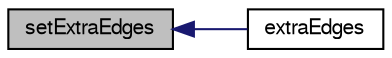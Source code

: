 digraph "setExtraEdges"
{
  bgcolor="transparent";
  edge [fontname="FreeSans",fontsize="10",labelfontname="FreeSans",labelfontsize="10"];
  node [fontname="FreeSans",fontsize="10",shape=record];
  rankdir="LR";
  Node2797 [label="setExtraEdges",height=0.2,width=0.4,color="black", fillcolor="grey75", style="filled", fontcolor="black"];
  Node2797 -> Node2798 [dir="back",color="midnightblue",fontsize="10",style="solid",fontname="FreeSans"];
  Node2798 [label="extraEdges",height=0.2,width=0.4,color="black",URL="$a21430.html#a9cfb4135bbc6e583439d6bc0a9ab0a81",tooltip="Indices into edges of additional edges. "];
}
